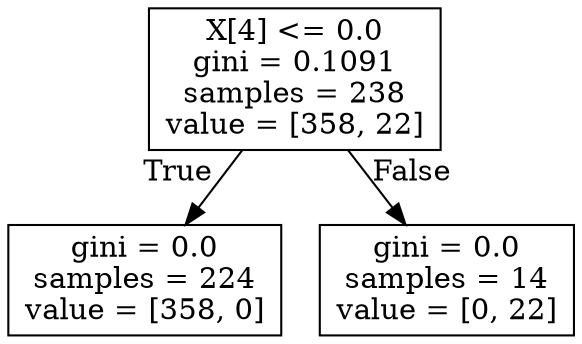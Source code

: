 digraph Tree {
node [shape=box] ;
0 [label="X[4] <= 0.0\ngini = 0.1091\nsamples = 238\nvalue = [358, 22]"] ;
1 [label="gini = 0.0\nsamples = 224\nvalue = [358, 0]"] ;
0 -> 1 [labeldistance=2.5, labelangle=45, headlabel="True"] ;
2 [label="gini = 0.0\nsamples = 14\nvalue = [0, 22]"] ;
0 -> 2 [labeldistance=2.5, labelangle=-45, headlabel="False"] ;
}